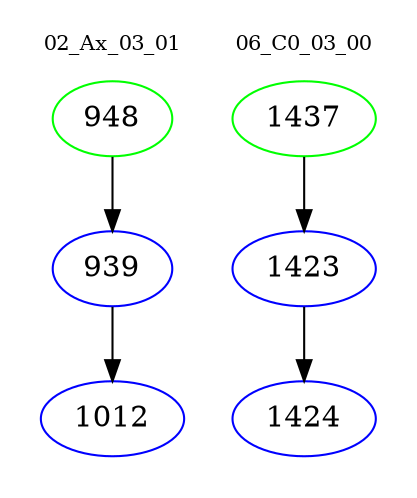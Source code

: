 digraph{
subgraph cluster_0 {
color = white
label = "02_Ax_03_01";
fontsize=10;
T0_948 [label="948", color="green"]
T0_948 -> T0_939 [color="black"]
T0_939 [label="939", color="blue"]
T0_939 -> T0_1012 [color="black"]
T0_1012 [label="1012", color="blue"]
}
subgraph cluster_1 {
color = white
label = "06_C0_03_00";
fontsize=10;
T1_1437 [label="1437", color="green"]
T1_1437 -> T1_1423 [color="black"]
T1_1423 [label="1423", color="blue"]
T1_1423 -> T1_1424 [color="black"]
T1_1424 [label="1424", color="blue"]
}
}
